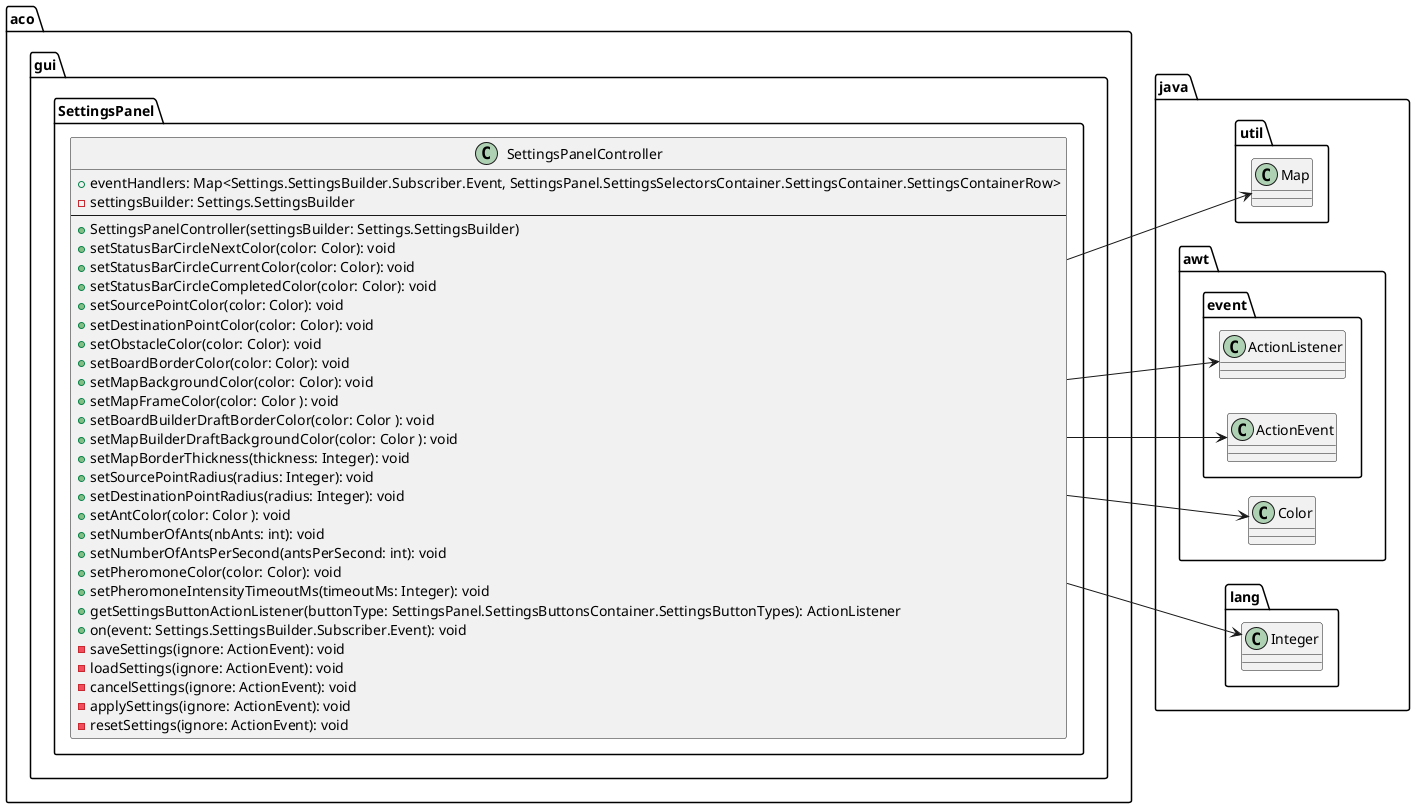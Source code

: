 @startuml(id=SettingsPanel_SettingsPanelController)
left to right direction
class aco.gui.SettingsPanel.SettingsPanelController {
  + eventHandlers: Map<Settings.SettingsBuilder.Subscriber.Event, SettingsPanel.SettingsSelectorsContainer.SettingsContainer.SettingsContainerRow>
  - settingsBuilder: Settings.SettingsBuilder
  --
  + SettingsPanelController(settingsBuilder: Settings.SettingsBuilder)
  + setStatusBarCircleNextColor(color: Color): void
  + setStatusBarCircleCurrentColor(color: Color): void
  + setStatusBarCircleCompletedColor(color: Color): void
  + setSourcePointColor(color: Color): void
  + setDestinationPointColor(color: Color): void
  + setObstacleColor(color: Color): void
  + setBoardBorderColor(color: Color): void
  + setMapBackgroundColor(color: Color): void
  + setMapFrameColor(color: Color ): void
  + setBoardBuilderDraftBorderColor(color: Color ): void
  + setMapBuilderDraftBackgroundColor(color: Color ): void
  + setMapBorderThickness(thickness: Integer): void
  + setSourcePointRadius(radius: Integer): void
  + setDestinationPointRadius(radius: Integer): void
  + setAntColor(color: Color ): void
  + setNumberOfAnts(nbAnts: int): void
  + setNumberOfAntsPerSecond(antsPerSecond: int): void
  + setPheromoneColor(color: Color): void
  + setPheromoneIntensityTimeoutMs(timeoutMs: Integer): void
  + getSettingsButtonActionListener(buttonType: SettingsPanel.SettingsButtonsContainer.SettingsButtonTypes): ActionListener
  + on(event: Settings.SettingsBuilder.Subscriber.Event): void
  - saveSettings(ignore: ActionEvent): void
  - loadSettings(ignore: ActionEvent): void
  - cancelSettings(ignore: ActionEvent): void
  - applySettings(ignore: ActionEvent): void
  - resetSettings(ignore: ActionEvent): void
}

aco.gui.SettingsPanel.SettingsPanelController --> java.util.Map
aco.gui.SettingsPanel.SettingsPanelController --> java.awt.Color
aco.gui.SettingsPanel.SettingsPanelController --> java.lang.Integer
aco.gui.SettingsPanel.SettingsPanelController --> java.awt.event.ActionListener
aco.gui.SettingsPanel.SettingsPanelController --> java.awt.event.ActionEvent
@enduml
